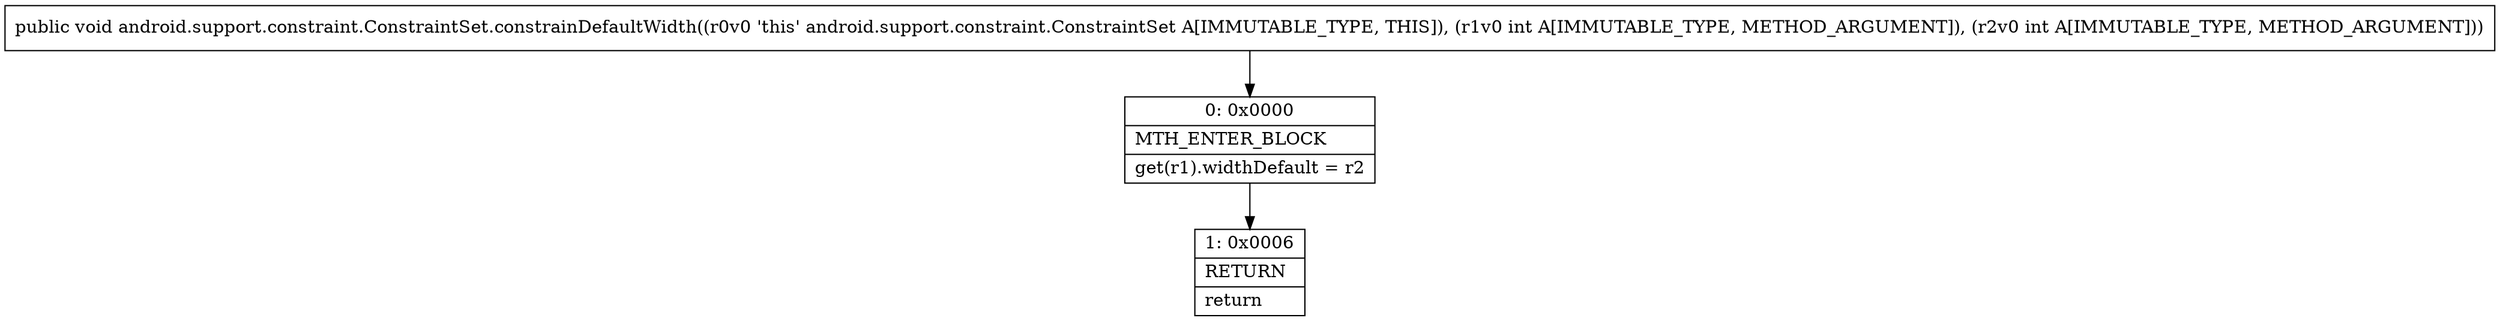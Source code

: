 digraph "CFG forandroid.support.constraint.ConstraintSet.constrainDefaultWidth(II)V" {
Node_0 [shape=record,label="{0\:\ 0x0000|MTH_ENTER_BLOCK\l|get(r1).widthDefault = r2\l}"];
Node_1 [shape=record,label="{1\:\ 0x0006|RETURN\l|return\l}"];
MethodNode[shape=record,label="{public void android.support.constraint.ConstraintSet.constrainDefaultWidth((r0v0 'this' android.support.constraint.ConstraintSet A[IMMUTABLE_TYPE, THIS]), (r1v0 int A[IMMUTABLE_TYPE, METHOD_ARGUMENT]), (r2v0 int A[IMMUTABLE_TYPE, METHOD_ARGUMENT])) }"];
MethodNode -> Node_0;
Node_0 -> Node_1;
}

